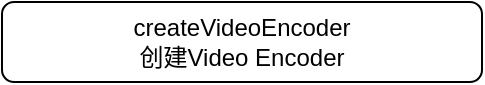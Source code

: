 <mxfile version="20.0.4" type="github">
  <diagram id="h0UbLLDwKzwc2ggPvic3" name="nvidia">
    <mxGraphModel dx="934" dy="513" grid="1" gridSize="10" guides="1" tooltips="1" connect="1" arrows="1" fold="1" page="1" pageScale="1" pageWidth="827" pageHeight="1169" math="0" shadow="0">
      <root>
        <mxCell id="0" />
        <mxCell id="1" parent="0" />
        <mxCell id="C5bBJ59nCPVQjy3G_bLI-1" value="createVideoEncoder&lt;br&gt;创建Video Encoder" style="rounded=1;whiteSpace=wrap;html=1;" vertex="1" parent="1">
          <mxGeometry x="280" y="40" width="240" height="40" as="geometry" />
        </mxCell>
      </root>
    </mxGraphModel>
  </diagram>
</mxfile>

